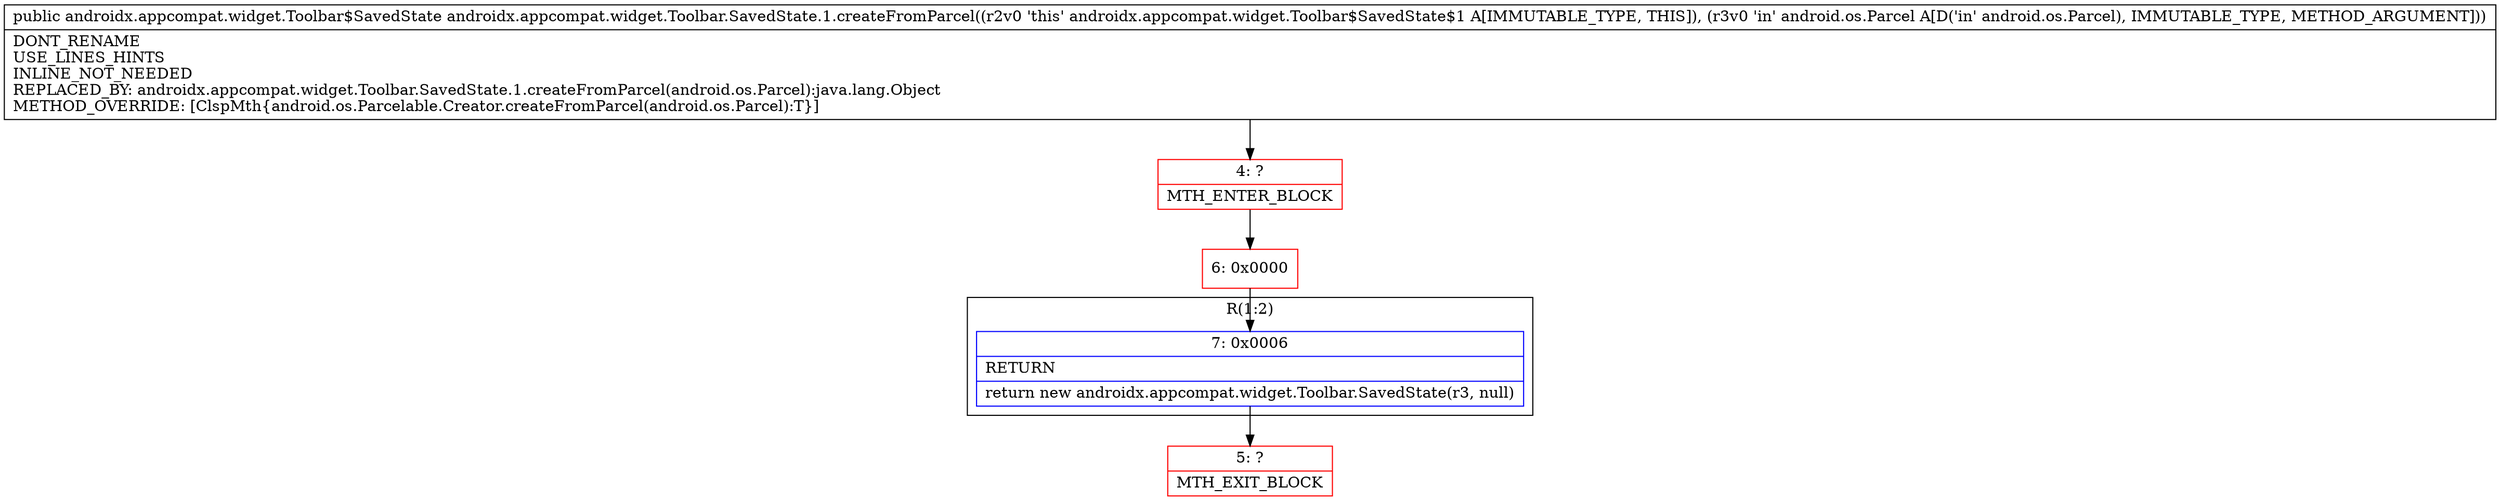 digraph "CFG forandroidx.appcompat.widget.Toolbar.SavedState.1.createFromParcel(Landroid\/os\/Parcel;)Landroidx\/appcompat\/widget\/Toolbar$SavedState;" {
subgraph cluster_Region_98725615 {
label = "R(1:2)";
node [shape=record,color=blue];
Node_7 [shape=record,label="{7\:\ 0x0006|RETURN\l|return new androidx.appcompat.widget.Toolbar.SavedState(r3, null)\l}"];
}
Node_4 [shape=record,color=red,label="{4\:\ ?|MTH_ENTER_BLOCK\l}"];
Node_6 [shape=record,color=red,label="{6\:\ 0x0000}"];
Node_5 [shape=record,color=red,label="{5\:\ ?|MTH_EXIT_BLOCK\l}"];
MethodNode[shape=record,label="{public androidx.appcompat.widget.Toolbar$SavedState androidx.appcompat.widget.Toolbar.SavedState.1.createFromParcel((r2v0 'this' androidx.appcompat.widget.Toolbar$SavedState$1 A[IMMUTABLE_TYPE, THIS]), (r3v0 'in' android.os.Parcel A[D('in' android.os.Parcel), IMMUTABLE_TYPE, METHOD_ARGUMENT]))  | DONT_RENAME\lUSE_LINES_HINTS\lINLINE_NOT_NEEDED\lREPLACED_BY: androidx.appcompat.widget.Toolbar.SavedState.1.createFromParcel(android.os.Parcel):java.lang.Object\lMETHOD_OVERRIDE: [ClspMth\{android.os.Parcelable.Creator.createFromParcel(android.os.Parcel):T\}]\l}"];
MethodNode -> Node_4;Node_7 -> Node_5;
Node_4 -> Node_6;
Node_6 -> Node_7;
}

